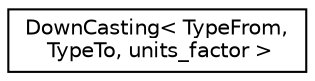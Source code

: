 digraph "Graphical Class Hierarchy"
{
  edge [fontname="Helvetica",fontsize="10",labelfontname="Helvetica",labelfontsize="10"];
  node [fontname="Helvetica",fontsize="10",shape=record];
  rankdir="LR";
  Node0 [label="DownCasting\< TypeFrom,\l TypeTo, units_factor \>",height=0.2,width=0.4,color="black", fillcolor="white", style="filled",URL="$structDownCasting.html"];
}
